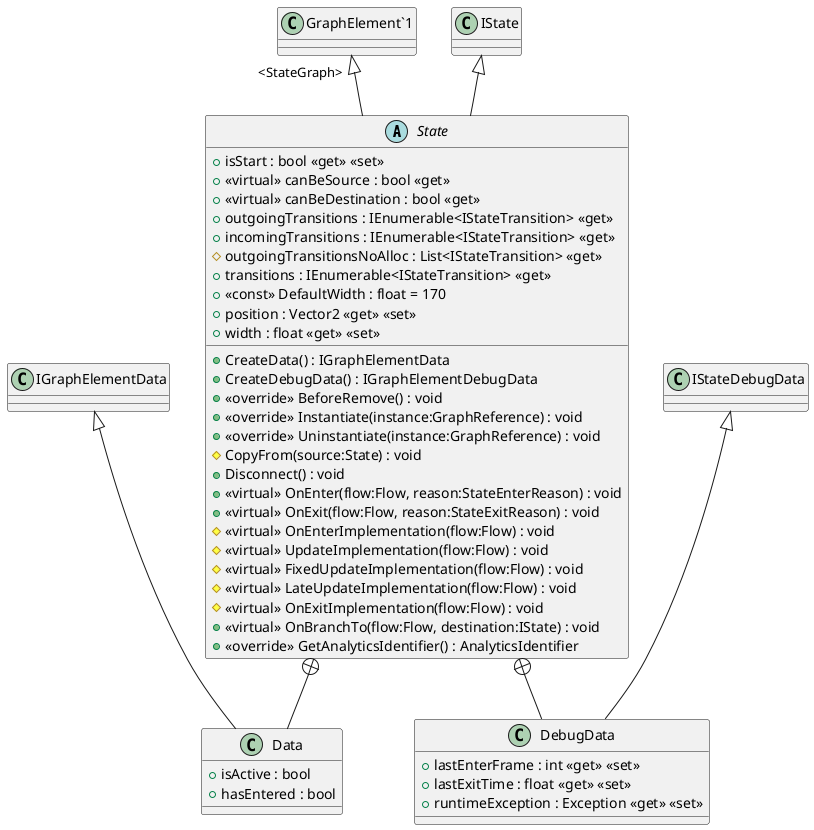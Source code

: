 @startuml
abstract class State {
    + CreateData() : IGraphElementData
    + CreateDebugData() : IGraphElementDebugData
    + isStart : bool <<get>> <<set>>
    + <<virtual>> canBeSource : bool <<get>>
    + <<virtual>> canBeDestination : bool <<get>>
    + <<override>> BeforeRemove() : void
    + <<override>> Instantiate(instance:GraphReference) : void
    + <<override>> Uninstantiate(instance:GraphReference) : void
    # CopyFrom(source:State) : void
    + outgoingTransitions : IEnumerable<IStateTransition> <<get>>
    + incomingTransitions : IEnumerable<IStateTransition> <<get>>
    # outgoingTransitionsNoAlloc : List<IStateTransition> <<get>>
    + transitions : IEnumerable<IStateTransition> <<get>>
    + Disconnect() : void
    + <<virtual>> OnEnter(flow:Flow, reason:StateEnterReason) : void
    + <<virtual>> OnExit(flow:Flow, reason:StateExitReason) : void
    # <<virtual>> OnEnterImplementation(flow:Flow) : void
    # <<virtual>> UpdateImplementation(flow:Flow) : void
    # <<virtual>> FixedUpdateImplementation(flow:Flow) : void
    # <<virtual>> LateUpdateImplementation(flow:Flow) : void
    # <<virtual>> OnExitImplementation(flow:Flow) : void
    + <<virtual>> OnBranchTo(flow:Flow, destination:IState) : void
    + <<const>> DefaultWidth : float = 170
    + position : Vector2 <<get>> <<set>>
    + width : float <<get>> <<set>>
    + <<override>> GetAnalyticsIdentifier() : AnalyticsIdentifier
}
class Data {
    + isActive : bool
    + hasEntered : bool
}
class DebugData {
    + lastEnterFrame : int <<get>> <<set>>
    + lastExitTime : float <<get>> <<set>>
    + runtimeException : Exception <<get>> <<set>>
}
"GraphElement`1" "<StateGraph>" <|-- State
IState <|-- State
State +-- Data
IGraphElementData <|-- Data
State +-- DebugData
IStateDebugData <|-- DebugData
@enduml
